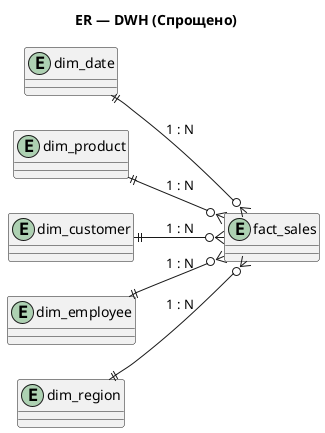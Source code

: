 @startuml ER_DWH_Simple
title ER — DWH (Спрощено)

left to right direction

entity "dim_date" as DDATE
entity "dim_product" as DPROD
entity "dim_customer" as DCUST
entity "dim_employee" as DEMP
entity "dim_region" as DREG
entity "fact_sales" as FSALES

' Зв’язки зоряної схеми без атрибутів
DDATE ||--o{ FSALES : "1 : N"
DPROD ||--o{ FSALES : "1 : N"
DCUST ||--o{ FSALES : "1 : N"
DEMP  ||--o{ FSALES : "1 : N"
DREG  ||--o{ FSALES : "1 : N"

@enduml

